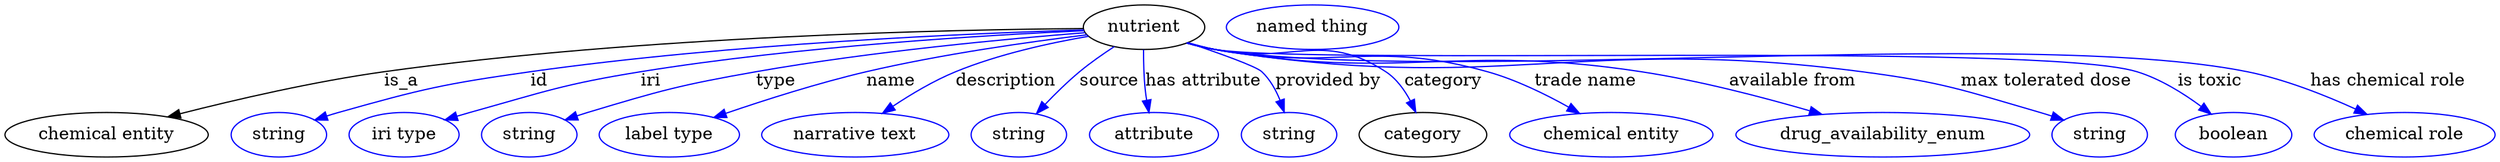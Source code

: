 digraph {
	graph [bb="0,0,2002.7,123"];
	node [label="\N"];
	nutrient	[height=0.5,
		label=nutrient,
		pos="915.89,105",
		width=1.354];
	"chemical entity"	[height=0.5,
		pos="81.893,18",
		width=2.2748];
	nutrient -> "chemical entity"	[label=is_a,
		lp="319.89,61.5",
		pos="e,131.29,32.454 867,103.88 763.16,103.03 513.13,97.879 305.89,69 249.39,61.126 186.03,46.421 141.15,34.987"];
	id	[color=blue,
		height=0.5,
		label=string,
		pos="219.89,18",
		width=1.0652];
	nutrient -> id	[color=blue,
		label=id,
		lp="431.89,61.5",
		pos="e,248.88,29.966 867.23,102.72 778.78,99.916 585.91,91.554 424.89,69 354.28,59.109 336.54,55.278 267.89,36 264.79,35.128 261.59,34.158 \
258.39,33.138",
		style=solid];
	iri	[color=blue,
		height=0.5,
		label="iri type",
		pos="320.89,18",
		width=1.2277];
	nutrient -> iri	[color=blue,
		label=iri,
		lp="519.89,61.5",
		pos="e,354.29,29.804 867.72,102.16 791.69,98.741 639.4,89.76 511.89,69 460.34,60.606 402.49,44.49 364.1,32.818",
		style=solid];
	type	[color=blue,
		height=0.5,
		label=string,
		pos="421.89,18",
		width=1.0652];
	nutrient -> type	[color=blue,
		label=type,
		lp="620.89,61.5",
		pos="e,450.81,30.019 868.47,100.53 807.26,95.629 697.59,85.395 604.89,69 543.64,58.167 528.45,53.938 468.89,36 466.13,35.167 463.29,34.264 \
460.44,33.322",
		style=solid];
	name	[color=blue,
		height=0.5,
		label="label type",
		pos="534.89,18",
		width=1.5707];
	nutrient -> name	[color=blue,
		label=name,
		lp="712.89,61.5",
		pos="e,570.54,31.982 869.8,98.827 824.43,93.253 753.36,83.226 692.89,69 654.35,59.932 611.59,46.166 580.29,35.372",
		style=solid];
	description	[color=blue,
		height=0.5,
		label="narrative text",
		pos="684.89,18",
		width=2.0943];
	nutrient -> description	[color=blue,
		label=description,
		lp="804.39,61.5",
		pos="e,706.27,35.341 871.1,97.776 840.16,92.502 798.51,83.442 763.89,69 746.65,61.805 728.94,50.972 714.67,41.226",
		style=solid];
	source	[color=blue,
		height=0.5,
		label=string,
		pos="816.89,18",
		width=1.0652];
	nutrient -> source	[color=blue,
		label=source,
		lp="887.89,61.5",
		pos="e,830.45,35.2 891.53,89.216 882.52,83.342 872.43,76.258 863.89,69 854.58,61.085 845.18,51.484 837.26,42.819",
		style=solid];
	"has attribute"	[color=blue,
		height=0.5,
		label=attribute,
		pos="924.89,18",
		width=1.4443];
	nutrient -> "has attribute"	[color=blue,
		label="has attribute",
		lp="963.89,61.5",
		pos="e,920.28,35.966 915.37,86.814 915.29,77.14 915.56,64.858 916.89,54 917.22,51.309 917.67,48.522 918.19,45.749",
		style=solid];
	"provided by"	[color=blue,
		height=0.5,
		label=string,
		pos="1032.9,18",
		width=1.0652];
	nutrient -> "provided by"	[color=blue,
		label="provided by",
		lp="1064.4,61.5",
		pos="e,1029,36.312 951.11,92.515 976.18,84.087 1006.2,73.38 1010.9,69 1017.5,62.743 1022.3,54.117 1025.7,45.79",
		style=solid];
	category	[height=0.5,
		pos="1140.9,18",
		width=1.4263];
	nutrient -> category	[color=blue,
		label=category,
		lp="1157.4,61.5",
		pos="e,1135.1,36.196 951.24,92.502 958.36,90.458 965.82,88.505 972.89,87 1033.4,74.12 1059.2,102.9 1110.9,69 1119.6,63.318 1126.1,54.179 \
1130.8,45.259",
		style=solid];
	"trade name"	[color=blue,
		height=0.5,
		label="chemical entity",
		pos="1291.9,18",
		width=2.2748];
	nutrient -> "trade name"	[color=blue,
		label="trade name",
		lp="1270.9,61.5",
		pos="e,1266.5,35.26 950.88,92.319 958.09,90.265 965.69,88.354 972.89,87 1069.3,68.883 1098.5,95.608 1192.9,69 1215.6,62.611 1239.2,50.911 \
1257.7,40.434",
		style=solid];
	"available from"	[color=blue,
		height=0.5,
		label=drug_availability_enum,
		pos="1509.9,18",
		width=3.2858];
	nutrient -> "available from"	[color=blue,
		label="available from",
		lp="1438.4,61.5",
		pos="e,1461,34.493 950.55,92.24 957.85,90.165 965.57,88.266 972.89,87 1123.3,61.002 1165,92.165 1315.9,69 1362,61.926 1413,48.555 1451.1,\
37.419",
		style=solid];
	"max tolerated dose"	[color=blue,
		height=0.5,
		label=string,
		pos="1684.9,18",
		width=1.0652];
	nutrient -> "max tolerated dose"	[color=blue,
		label="max tolerated dose",
		lp="1642.9,61.5",
		pos="e,1655.9,29.873 950.53,92.139 957.84,90.071 965.56,88.201 972.89,87 1201.5,49.586 1264.2,99.189 1493.9,69 1558.6,60.501 1574.3,54.25 \
1636.9,36 1640,35.097 1643.2,34.106 1646.4,33.07",
		style=solid];
	"is toxic"	[color=blue,
		height=0.5,
		label=boolean,
		pos="1791.9,18",
		width=1.2999];
	nutrient -> "is toxic"	[color=blue,
		label="is toxic",
		lp="1773.9,61.5",
		pos="e,1774.3,34.706 950.22,92.166 957.61,90.068 965.45,88.179 972.89,87 1054.5,74.085 1637.1,93.646 1715.9,69 1734.2,63.262 1752.3,51.675 \
1766.2,41.099",
		style=solid];
	"has chemical role"	[color=blue,
		height=0.5,
		label="chemical role",
		pos="1929.9,18",
		width=2.022];
	nutrient -> "has chemical role"	[color=blue,
		label="has chemical role",
		lp="1916.4,61.5",
		pos="e,1899.8,34.499 950.21,92.151 957.61,90.054 965.45,88.169 972.89,87 1155.4,58.347 1622.9,105.64 1803.9,69 1834,62.9 1866.2,50.002 \
1890.5,38.835",
		style=solid];
	"named thing_category"	[color=blue,
		height=0.5,
		label="named thing",
		pos="1051.9,105",
		width=1.9318];
}
